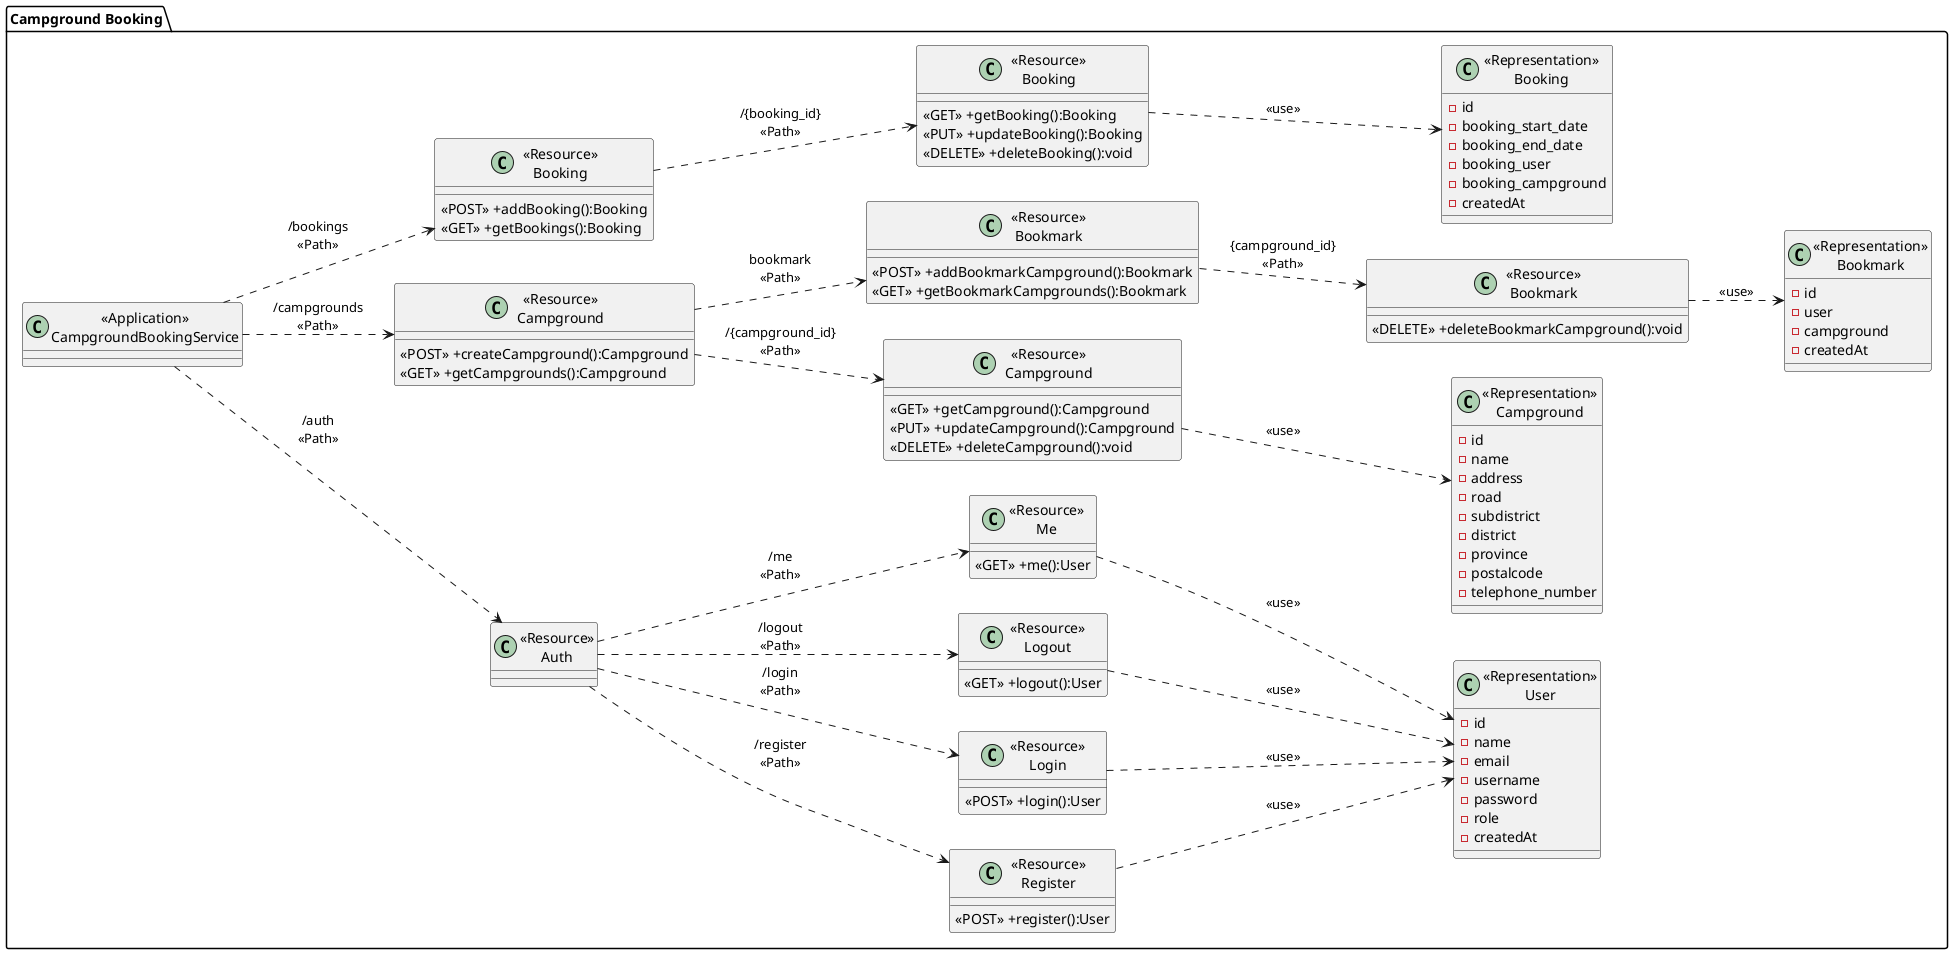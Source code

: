 @startuml

left to right direction
package "Campground Booking"{
    class "<<Application>>\nCampgroundBookingService" as CampgroundBookingService{}
    
    class "<<Resource>>\nAuth" as ResourceAuth{
    }

    class "<<Resource>>\nRegister" as ResourceRegister{
        <<POST>> +register():User
    }

    class "<<Resource>>\nLogin" as ResourceLogin{
        <<POST>> +login():User
    }

    class "<<Resource>>\nLogout" as ResourceLogout{
        <<GET>> +logout():User
    }

    class "<<Resource>>\nMe" as ResourceMe{
        <<GET>> +me():User
    }

    class "<<Resource>>\nCampground" as ResourceCampgrounds{
        <<POST>> +createCampground():Campground
        <<GET>> +getCampgrounds():Campground
    }

    class "<<Resource>>\nCampground" as ResourceCampground{
        <<GET>> +getCampground():Campground
        <<PUT>> +updateCampground():Campground
        <<DELETE>> +deleteCampground():void
    }

    class "<<Resource>>\nBooking" as ResourceBookings{
        <<POST>> +addBooking():Booking
        <<GET>> +getBookings():Booking
    }

    class "<<Resource>>\nBooking" as ResourceBooking{
        <<GET>> +getBooking():Booking
        <<PUT>> +updateBooking():Booking
        <<DELETE>> +deleteBooking():void
    }

    class "<<Resource>>\nBookmark" as ResourceBookmarks{
        <<POST>> +addBookmarkCampground():Bookmark
        <<GET>> +getBookmarkCampgrounds():Bookmark
    }

    class "<<Resource>>\nBookmark" as ResourceBookmark{
        <<DELETE>> +deleteBookmarkCampground():void
    }

    class "<<Representation>>\nUser" as User {
        - id 
        - name
        - email
        - username
        - password
        - role
        - createdAt
    }

    class "<<Representation>>\nCampground" as Campground {
      - id
      - name 
      - address 
      - road 
      - subdistrict 
      - district 
      - province 
      - postalcode 
      - telephone_number 
    }

    class "<<Representation>>\nBooking" as Booking {
      - id
      - booking_start_date
      - booking_end_date
      - booking_user 
      - booking_campground 
      - createdAt
    }

    class "<<Representation>>\nBookmark" as Bookmark {
      - id
      - user
      - campground
      - createdAt
    }

}


CampgroundBookingService ..> ResourceAuth:"/auth\n<<Path>>"

ResourceAuth ..> ResourceRegister:"/register\n<<Path>>"
ResourceRegister ..> User:"<<use>>"

ResourceAuth ..> ResourceLogin:"/login\n<<Path>>"
ResourceLogin ..> User:"<<use>>"

ResourceAuth ..> ResourceLogout:"/logout\n<<Path>>"
ResourceLogout ..> User:"<<use>>"

ResourceAuth ..> ResourceMe:"/me\n<<Path>>"
ResourceMe ..> User:"<<use>>"


CampgroundBookingService ..> ResourceCampgrounds:"/campgrounds\n<<Path>>"
ResourceCampgrounds ..> ResourceCampground:"/{campground_id}\n<<Path>>"
ResourceCampground ..> Campground:"<<use>>"

ResourceCampgrounds ..> ResourceBookmarks:"bookmark\n<<Path>>"
ResourceBookmarks ..> ResourceBookmark:"{campground_id}\n<<Path>>"
ResourceBookmark ..> Bookmark:"<<use>>"

CampgroundBookingService ..> ResourceBookings:"/bookings\n<<Path>>"
ResourceBookings ..> ResourceBooking:"/{booking_id}\n<<Path>>"
ResourceBooking ..> Booking:"<<use>>"



@enduml